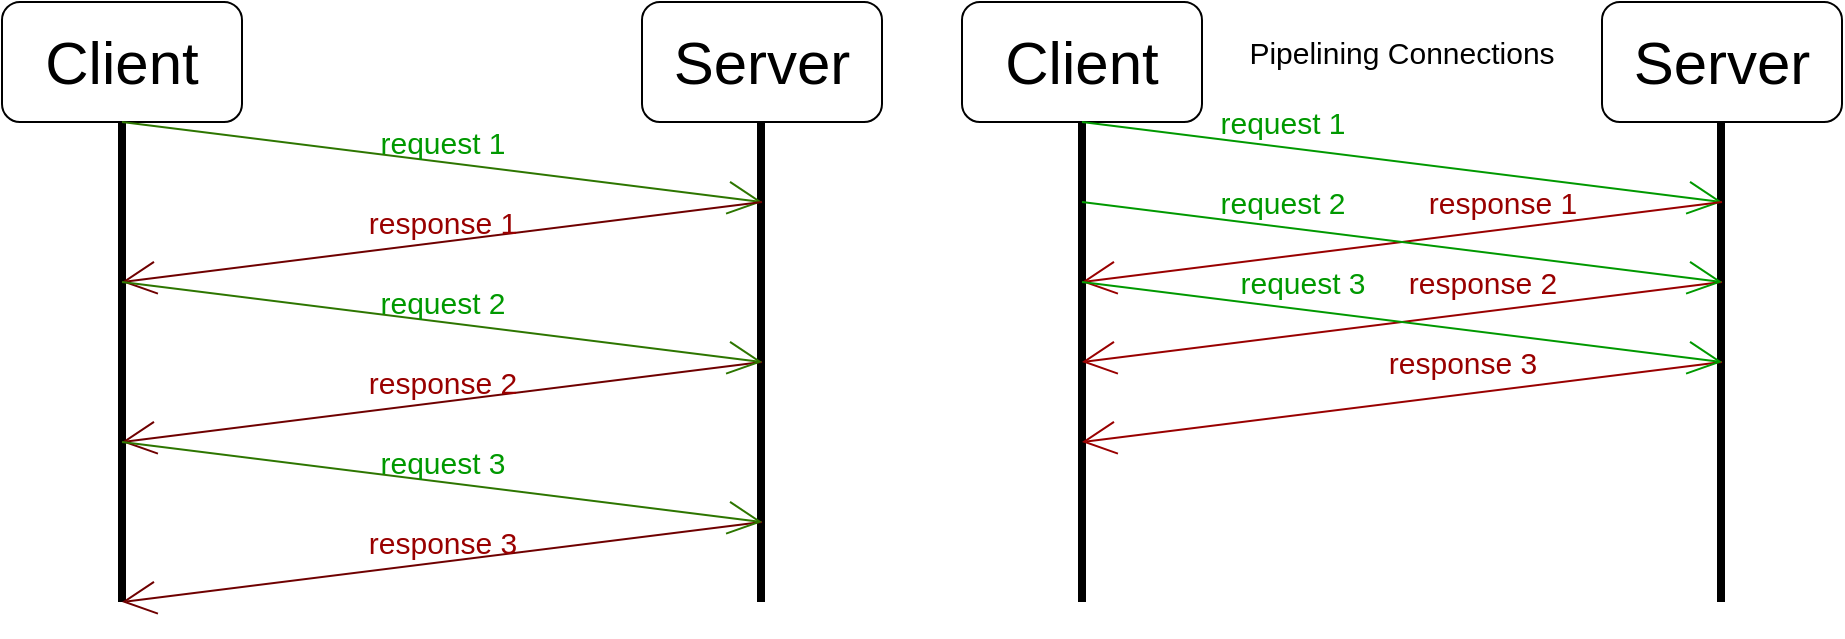 <mxfile>
    <diagram id="tYAO9ZG2FecDAjwZzW8X" name="Page-1">
        <mxGraphModel dx="1154" dy="1627" grid="1" gridSize="10" guides="1" tooltips="1" connect="1" arrows="1" fold="1" page="1" pageScale="1" pageWidth="850" pageHeight="1100" math="0" shadow="0">
            <root>
                <mxCell id="0"/>
                <mxCell id="1" parent="0"/>
                <mxCell id="2" value="Client" style="rounded=1;whiteSpace=wrap;html=1;fontSize=30;" vertex="1" parent="1">
                    <mxGeometry x="80" y="100" width="120" height="60" as="geometry"/>
                </mxCell>
                <mxCell id="3" value="Server" style="rounded=1;whiteSpace=wrap;html=1;fontSize=30;" vertex="1" parent="1">
                    <mxGeometry x="400" y="100" width="120" height="60" as="geometry"/>
                </mxCell>
                <mxCell id="4" value="" style="endArrow=none;html=1;fontSize=30;entryX=0.5;entryY=1;entryDx=0;entryDy=0;strokeWidth=4;" edge="1" parent="1" target="2">
                    <mxGeometry width="50" height="50" relative="1" as="geometry">
                        <mxPoint x="140" y="400" as="sourcePoint"/>
                        <mxPoint x="210" y="300" as="targetPoint"/>
                    </mxGeometry>
                </mxCell>
                <mxCell id="5" value="" style="endArrow=none;html=1;fontSize=30;entryX=0.5;entryY=1;entryDx=0;entryDy=0;strokeWidth=4;" edge="1" parent="1">
                    <mxGeometry width="50" height="50" relative="1" as="geometry">
                        <mxPoint x="459.5" y="400" as="sourcePoint"/>
                        <mxPoint x="459.5" y="160" as="targetPoint"/>
                    </mxGeometry>
                </mxCell>
                <mxCell id="6" value="request 1" style="endArrow=open;html=1;fontSize=15;strokeWidth=1;endFill=0;endSize=15;labelBackgroundColor=none;fillColor=#60a917;strokeColor=#2D7600;fontColor=#009900;" edge="1" parent="1">
                    <mxGeometry x="-0.008" y="10" width="50" height="50" relative="1" as="geometry">
                        <mxPoint x="140" y="160" as="sourcePoint"/>
                        <mxPoint x="460" y="200" as="targetPoint"/>
                        <mxPoint as="offset"/>
                    </mxGeometry>
                </mxCell>
                <mxCell id="7" value="response 1" style="endArrow=open;html=1;fontSize=15;strokeWidth=1;endFill=0;endSize=15;labelBackgroundColor=none;fillColor=#a20025;strokeColor=#6F0000;fontColor=#990000;" edge="1" parent="1">
                    <mxGeometry x="-0.008" y="-10" width="50" height="50" relative="1" as="geometry">
                        <mxPoint x="460" y="200" as="sourcePoint"/>
                        <mxPoint x="140" y="240" as="targetPoint"/>
                        <mxPoint as="offset"/>
                    </mxGeometry>
                </mxCell>
                <mxCell id="8" value="response 2" style="endArrow=open;html=1;fontSize=15;strokeWidth=1;endFill=0;endSize=15;labelBackgroundColor=none;fillColor=#a20025;strokeColor=#6F0000;fontColor=#990000;" edge="1" parent="1">
                    <mxGeometry x="-0.008" y="-10" width="50" height="50" relative="1" as="geometry">
                        <mxPoint x="460" y="280" as="sourcePoint"/>
                        <mxPoint x="140.0" y="320" as="targetPoint"/>
                        <mxPoint as="offset"/>
                    </mxGeometry>
                </mxCell>
                <mxCell id="9" value="response 3" style="endArrow=open;html=1;fontSize=15;strokeWidth=1;endFill=0;endSize=15;labelBackgroundColor=none;fillColor=#a20025;strokeColor=#6F0000;fontColor=#990000;" edge="1" parent="1">
                    <mxGeometry x="-0.008" y="-10" width="50" height="50" relative="1" as="geometry">
                        <mxPoint x="460" y="360" as="sourcePoint"/>
                        <mxPoint x="140.0" y="400" as="targetPoint"/>
                        <mxPoint as="offset"/>
                    </mxGeometry>
                </mxCell>
                <mxCell id="10" value="request 2" style="endArrow=open;html=1;fontSize=15;strokeWidth=1;endFill=0;endSize=15;labelBackgroundColor=none;fillColor=#60a917;strokeColor=#2D7600;fontColor=#009900;" edge="1" parent="1">
                    <mxGeometry x="-0.008" y="10" width="50" height="50" relative="1" as="geometry">
                        <mxPoint x="140.0" y="240" as="sourcePoint"/>
                        <mxPoint x="460" y="280" as="targetPoint"/>
                        <mxPoint as="offset"/>
                    </mxGeometry>
                </mxCell>
                <mxCell id="11" value="request 3" style="endArrow=open;html=1;fontSize=15;strokeWidth=1;endFill=0;endSize=15;labelBackgroundColor=none;fillColor=#60a917;strokeColor=#2D7600;fontColor=#009900;" edge="1" parent="1">
                    <mxGeometry x="-0.008" y="10" width="50" height="50" relative="1" as="geometry">
                        <mxPoint x="140.0" y="320" as="sourcePoint"/>
                        <mxPoint x="460" y="360" as="targetPoint"/>
                        <mxPoint as="offset"/>
                    </mxGeometry>
                </mxCell>
                <mxCell id="12" value="Client" style="rounded=1;whiteSpace=wrap;html=1;fontSize=30;" vertex="1" parent="1">
                    <mxGeometry x="560" y="100" width="120" height="60" as="geometry"/>
                </mxCell>
                <mxCell id="13" value="Server" style="rounded=1;whiteSpace=wrap;html=1;fontSize=30;" vertex="1" parent="1">
                    <mxGeometry x="880" y="100" width="120" height="60" as="geometry"/>
                </mxCell>
                <mxCell id="14" value="" style="endArrow=none;html=1;fontSize=30;entryX=0.5;entryY=1;entryDx=0;entryDy=0;strokeWidth=4;" edge="1" parent="1" target="12">
                    <mxGeometry width="50" height="50" relative="1" as="geometry">
                        <mxPoint x="620" y="400" as="sourcePoint"/>
                        <mxPoint x="690" y="300" as="targetPoint"/>
                    </mxGeometry>
                </mxCell>
                <mxCell id="15" value="" style="endArrow=none;html=1;fontSize=30;entryX=0.5;entryY=1;entryDx=0;entryDy=0;strokeWidth=4;" edge="1" parent="1">
                    <mxGeometry width="50" height="50" relative="1" as="geometry">
                        <mxPoint x="939.5" y="400" as="sourcePoint"/>
                        <mxPoint x="939.5" y="160" as="targetPoint"/>
                    </mxGeometry>
                </mxCell>
                <mxCell id="16" value="request 1" style="endArrow=open;html=1;fontSize=15;strokeWidth=1;endFill=0;endSize=15;labelBackgroundColor=none;fontColor=#009900;strokeColor=#009900;" edge="1" parent="1">
                    <mxGeometry x="-0.385" y="12" width="50" height="50" relative="1" as="geometry">
                        <mxPoint x="620" y="160" as="sourcePoint"/>
                        <mxPoint x="940" y="200" as="targetPoint"/>
                        <mxPoint as="offset"/>
                    </mxGeometry>
                </mxCell>
                <mxCell id="17" value="response 1" style="endArrow=open;html=1;fontSize=15;strokeWidth=1;endFill=0;endSize=15;labelBackgroundColor=none;strokeColor=#990000;fontColor=#990000;" edge="1" parent="1">
                    <mxGeometry x="-0.323" y="-14" width="50" height="50" relative="1" as="geometry">
                        <mxPoint x="940" y="200" as="sourcePoint"/>
                        <mxPoint x="620" y="240" as="targetPoint"/>
                        <mxPoint as="offset"/>
                    </mxGeometry>
                </mxCell>
                <mxCell id="18" value="response 2" style="endArrow=open;html=1;fontSize=15;strokeWidth=1;endFill=0;endSize=15;labelBackgroundColor=none;strokeColor=#990000;fontColor=#990000;" edge="1" parent="1">
                    <mxGeometry x="-0.262" y="-15" width="50" height="50" relative="1" as="geometry">
                        <mxPoint x="940" y="240" as="sourcePoint"/>
                        <mxPoint x="620" y="280" as="targetPoint"/>
                        <mxPoint as="offset"/>
                    </mxGeometry>
                </mxCell>
                <mxCell id="19" value="response 3" style="endArrow=open;html=1;fontSize=15;strokeWidth=1;endFill=0;endSize=15;labelBackgroundColor=none;strokeColor=#990000;fontColor=#990000;" edge="1" parent="1">
                    <mxGeometry x="-0.2" y="-16" width="50" height="50" relative="1" as="geometry">
                        <mxPoint x="940" y="280" as="sourcePoint"/>
                        <mxPoint x="620" y="320" as="targetPoint"/>
                        <mxPoint as="offset"/>
                    </mxGeometry>
                </mxCell>
                <mxCell id="20" value="request 2" style="endArrow=open;html=1;fontSize=15;strokeWidth=1;endFill=0;endSize=15;labelBackgroundColor=none;fontColor=#009900;strokeColor=#009900;" edge="1" parent="1">
                    <mxGeometry x="-0.385" y="12" width="50" height="50" relative="1" as="geometry">
                        <mxPoint x="620" y="200" as="sourcePoint"/>
                        <mxPoint x="940" y="240" as="targetPoint"/>
                        <mxPoint as="offset"/>
                    </mxGeometry>
                </mxCell>
                <mxCell id="21" value="request 3" style="endArrow=open;html=1;fontSize=15;strokeWidth=1;endFill=0;endSize=15;labelBackgroundColor=none;fontColor=#009900;strokeColor=#009900;" edge="1" parent="1">
                    <mxGeometry x="-0.323" y="14" width="50" height="50" relative="1" as="geometry">
                        <mxPoint x="620" y="240" as="sourcePoint"/>
                        <mxPoint x="940" y="280" as="targetPoint"/>
                        <mxPoint as="offset"/>
                    </mxGeometry>
                </mxCell>
                <mxCell id="22" value="Pipelining Connections" style="text;html=1;strokeColor=none;fillColor=none;align=center;verticalAlign=middle;whiteSpace=wrap;rounded=0;fontSize=15;fontColor=#000000;" vertex="1" parent="1">
                    <mxGeometry x="690" y="110" width="180" height="30" as="geometry"/>
                </mxCell>
            </root>
        </mxGraphModel>
    </diagram>
</mxfile>